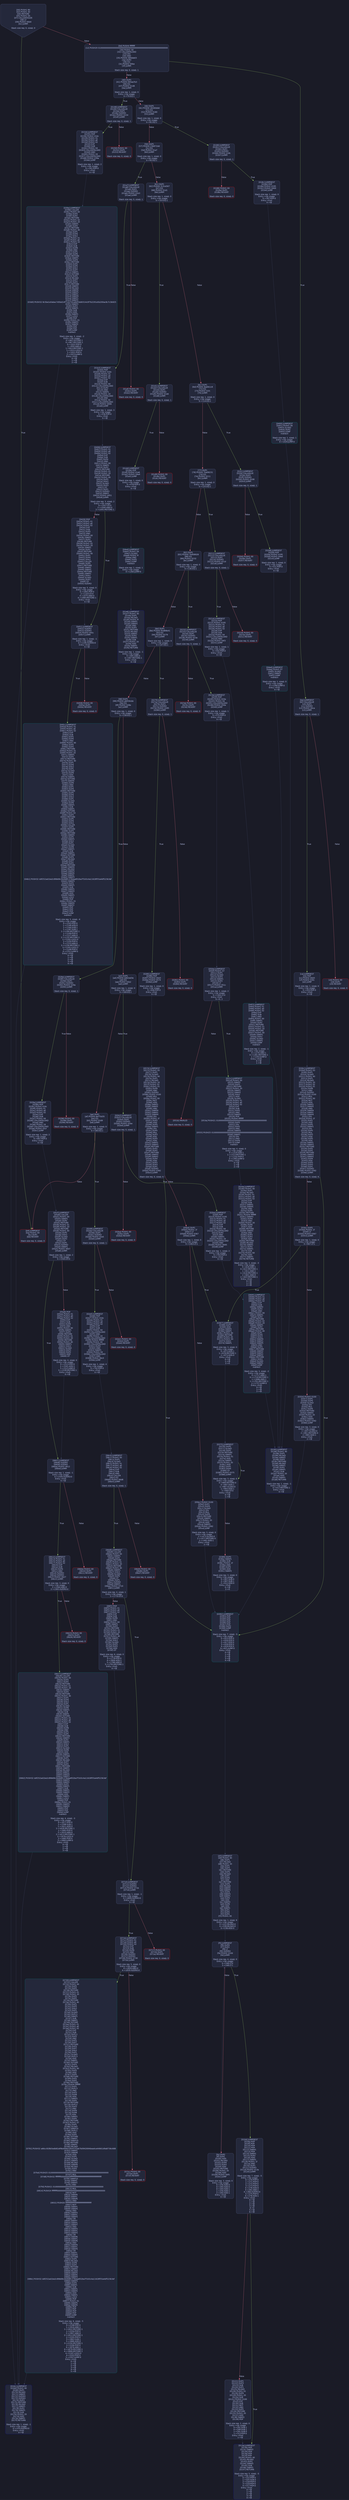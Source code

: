 digraph G {
    node [shape=box, style="filled, rounded", color="#565f89", fontcolor="#c0caf5", fontname="Helvetica", fillcolor="#24283b"];
    edge [color="#414868", fontcolor="#c0caf5", fontname="Helvetica"];
    bgcolor="#1a1b26";
    0 [ label = "[00] PUSH1 80
[02] PUSH1 40
[04] MSTORE
[05] PUSH1 04
[07] CALLDATASIZE
[08] LT
[09] PUSH2 00b9
[0c] JUMPI

Stack size req: 0, sizeΔ: 0
" shape = invhouse]
    1 [ label = "[0d] PUSH4 ffffffff
[12] PUSH29 0100000000000000000000000000000000000000000000000000000000
[30] PUSH1 00
[32] CALLDATALOAD
[33] DIV
[34] AND
[35] PUSH4 06fdde03
[3a] DUP2
[3b] EQ
[3c] PUSH2 00be
[3f] JUMPI

Stack size req: 0, sizeΔ: 1
"]
    2 [ label = "[40] DUP1
[41] PUSH4 095ea7b3
[46] EQ
[47] PUSH2 0148
[4a] JUMPI

Stack size req: 1, sizeΔ: 0
Entry->Op usage:
	0->70:EQ:1
"]
    3 [ label = "[4b] DUP1
[4c] PUSH4 18160ddd
[51] EQ
[52] PUSH2 0180
[55] JUMPI

Stack size req: 1, sizeΔ: 0
Entry->Op usage:
	0->81:EQ:1
"]
    4 [ label = "[56] DUP1
[57] PUSH4 23b872dd
[5c] EQ
[5d] PUSH2 01a7
[60] JUMPI

Stack size req: 1, sizeΔ: 0
Entry->Op usage:
	0->92:EQ:1
"]
    5 [ label = "[61] DUP1
[62] PUSH4 313ce567
[67] EQ
[68] PUSH2 01d1
[6b] JUMPI

Stack size req: 1, sizeΔ: 0
Entry->Op usage:
	0->103:EQ:1
"]
    6 [ label = "[6c] DUP1
[6d] PUSH4 4ea0b1c8
[72] EQ
[73] PUSH2 01fc
[76] JUMPI

Stack size req: 1, sizeΔ: 0
Entry->Op usage:
	0->114:EQ:1
"]
    7 [ label = "[77] DUP1
[78] PUSH4 70a08231
[7d] EQ
[7e] PUSH2 0211
[81] JUMPI

Stack size req: 1, sizeΔ: 0
Entry->Op usage:
	0->125:EQ:1
"]
    8 [ label = "[82] DUP1
[83] PUSH4 7b908928
[88] EQ
[89] PUSH2 0232
[8c] JUMPI

Stack size req: 1, sizeΔ: 0
Entry->Op usage:
	0->136:EQ:1
"]
    9 [ label = "[8d] DUP1
[8e] PUSH4 95d89b41
[93] EQ
[94] PUSH2 0279
[97] JUMPI

Stack size req: 1, sizeΔ: 0
Entry->Op usage:
	0->147:EQ:1
"]
    10 [ label = "[98] DUP1
[99] PUSH4 a9059cbb
[9e] EQ
[9f] PUSH2 028e
[a2] JUMPI

Stack size req: 1, sizeΔ: 0
Entry->Op usage:
	0->158:EQ:1
"]
    11 [ label = "[a3] DUP1
[a4] PUSH4 dd62ed3e
[a9] EQ
[aa] PUSH2 02b2
[ad] JUMPI

Stack size req: 1, sizeΔ: 0
Entry->Op usage:
	0->169:EQ:1
"]
    12 [ label = "[ae] DUP1
[af] PUSH4 ebf75d35
[b4] EQ
[b5] PUSH2 02d9
[b8] JUMPI

Stack size req: 1, sizeΔ: 0
Entry->Op usage:
	0->180:EQ:1
"]
    13 [ label = "[b9] JUMPDEST
[ba] PUSH1 00
[bc] DUP1
[bd] REVERT

Stack size req: 0, sizeΔ: 0
" color = "red"]
    14 [ label = "[be] JUMPDEST
[bf] CALLVALUE
[c0] DUP1
[c1] ISZERO
[c2] PUSH2 00ca
[c5] JUMPI

Stack size req: 0, sizeΔ: 1
"]
    15 [ label = "[c6] PUSH1 00
[c8] DUP1
[c9] REVERT

Stack size req: 0, sizeΔ: 0
" color = "red"]
    16 [ label = "[ca] JUMPDEST
[cb] POP
[cc] PUSH2 00d3
[cf] PUSH2 030c
[d2] JUMP

Stack size req: 1, sizeΔ: 0
Entry->Op usage:
	0->203:POP:0
Entry->Exit:
	0->😵
"]
    17 [ label = "[d3] JUMPDEST
[d4] PUSH1 40
[d6] DUP1
[d7] MLOAD
[d8] PUSH1 20
[da] DUP1
[db] DUP3
[dc] MSTORE
[dd] DUP4
[de] MLOAD
[df] DUP2
[e0] DUP4
[e1] ADD
[e2] MSTORE
[e3] DUP4
[e4] MLOAD
[e5] SWAP2
[e6] SWAP3
[e7] DUP4
[e8] SWAP3
[e9] SWAP1
[ea] DUP4
[eb] ADD
[ec] SWAP2
[ed] DUP6
[ee] ADD
[ef] SWAP1
[f0] DUP1
[f1] DUP4
[f2] DUP4
[f3] PUSH1 00

Stack size req: 1, sizeΔ: 9
Entry->Op usage:
	0->222:MLOAD:0
	0->228:MLOAD:0
	0->238:ADD:0
"]
    18 [ label = "[f5] JUMPDEST
[f6] DUP4
[f7] DUP2
[f8] LT
[f9] ISZERO
[fa] PUSH2 010d
[fd] JUMPI

Stack size req: 4, sizeΔ: 0
Entry->Op usage:
	0->248:LT:0
	3->248:LT:1
"]
    19 [ label = "[fe] DUP2
[ff] DUP2
[0100] ADD
[0101] MLOAD
[0102] DUP4
[0103] DUP3
[0104] ADD
[0105] MSTORE
[0106] PUSH1 20
[0108] ADD
[0109] PUSH2 00f5
[010c] JUMP

Stack size req: 3, sizeΔ: 0
Entry->Op usage:
	0->256:ADD:0
	0->260:ADD:0
	0->264:ADD:1
	1->256:ADD:1
	2->260:ADD:1
Entry->Exit:
	0->😵
"]
    20 [ label = "[010d] JUMPDEST
[010e] POP
[010f] POP
[0110] POP
[0111] POP
[0112] SWAP1
[0113] POP
[0114] SWAP1
[0115] DUP2
[0116] ADD
[0117] SWAP1
[0118] PUSH1 1f
[011a] AND
[011b] DUP1
[011c] ISZERO
[011d] PUSH2 013a
[0120] JUMPI

Stack size req: 7, sizeΔ: -5
Entry->Op usage:
	0->270:POP:0
	1->271:POP:0
	2->272:POP:0
	3->273:POP:0
	4->278:ADD:0
	4->282:AND:1
	4->284:ISZERO:0
	5->275:POP:0
	6->278:ADD:1
Entry->Exit:
	0->😵
	1->😵
	2->😵
	3->😵
	4->0
	5->😵
	6->😵
"]
    21 [ label = "[0121] DUP1
[0122] DUP3
[0123] SUB
[0124] DUP1
[0125] MLOAD
[0126] PUSH1 01
[0128] DUP4
[0129] PUSH1 20
[012b] SUB
[012c] PUSH2 0100
[012f] EXP
[0130] SUB
[0131] NOT
[0132] AND
[0133] DUP2
[0134] MSTORE
[0135] PUSH1 20
[0137] ADD
[0138] SWAP2
[0139] POP

Stack size req: 2, sizeΔ: 0
Entry->Op usage:
	0->291:SUB:1
	0->299:SUB:1
	1->291:SUB:0
	1->313:POP:0
Entry->Exit:
	1->😵
"]
    22 [ label = "[013a] JUMPDEST
[013b] POP
[013c] SWAP3
[013d] POP
[013e] POP
[013f] POP
[0140] PUSH1 40
[0142] MLOAD
[0143] DUP1
[0144] SWAP2
[0145] SUB
[0146] SWAP1
[0147] RETURN

Stack size req: 5, sizeΔ: -5
Entry->Op usage:
	0->315:POP:0
	1->325:SUB:0
	2->318:POP:0
	3->319:POP:0
	4->317:POP:0
Entry->Exit:
	0->😵
	1->😵
	2->😵
	3->😵
	4->😵
" color = "darkblue"]
    23 [ label = "[0148] JUMPDEST
[0149] CALLVALUE
[014a] DUP1
[014b] ISZERO
[014c] PUSH2 0154
[014f] JUMPI

Stack size req: 0, sizeΔ: 1
"]
    24 [ label = "[0150] PUSH1 00
[0152] DUP1
[0153] REVERT

Stack size req: 0, sizeΔ: 0
" color = "red"]
    25 [ label = "[0154] JUMPDEST
[0155] POP
[0156] PUSH2 016c
[0159] PUSH1 01
[015b] PUSH1 a0
[015d] PUSH1 02
[015f] EXP
[0160] SUB
[0161] PUSH1 04
[0163] CALLDATALOAD
[0164] AND
[0165] PUSH1 24
[0167] CALLDATALOAD
[0168] PUSH2 039a
[016b] JUMP

Stack size req: 1, sizeΔ: 2
Entry->Op usage:
	0->341:POP:0
Entry->Exit:
	0->😵
"]
    26 [ label = "[016c] JUMPDEST
[016d] PUSH1 40
[016f] DUP1
[0170] MLOAD
[0171] SWAP2
[0172] ISZERO
[0173] ISZERO
[0174] DUP3
[0175] MSTORE
[0176] MLOAD
[0177] SWAP1
[0178] DUP2
[0179] SWAP1
[017a] SUB
[017b] PUSH1 20
[017d] ADD
[017e] SWAP1
[017f] RETURN

Stack size req: 1, sizeΔ: -1
Entry->Op usage:
	0->370:ISZERO:0
Entry->Exit:
	0->😵
" color = "darkblue"]
    27 [ label = "[0180] JUMPDEST
[0181] CALLVALUE
[0182] DUP1
[0183] ISZERO
[0184] PUSH2 018c
[0187] JUMPI

Stack size req: 0, sizeΔ: 1
"]
    28 [ label = "[0188] PUSH1 00
[018a] DUP1
[018b] REVERT

Stack size req: 0, sizeΔ: 0
" color = "red"]
    29 [ label = "[018c] JUMPDEST
[018d] POP
[018e] PUSH2 0195
[0191] PUSH2 0400
[0194] JUMP

Stack size req: 1, sizeΔ: 0
Entry->Op usage:
	0->397:POP:0
Entry->Exit:
	0->😵
"]
    30 [ label = "[0195] JUMPDEST
[0196] PUSH1 40
[0198] DUP1
[0199] MLOAD
[019a] SWAP2
[019b] DUP3
[019c] MSTORE
[019d] MLOAD
[019e] SWAP1
[019f] DUP2
[01a0] SWAP1
[01a1] SUB
[01a2] PUSH1 20
[01a4] ADD
[01a5] SWAP1
[01a6] RETURN

Stack size req: 1, sizeΔ: -1
Entry->Op usage:
	0->412:MSTORE:1
Entry->Exit:
	0->😵
" color = "darkblue"]
    31 [ label = "[01a7] JUMPDEST
[01a8] CALLVALUE
[01a9] DUP1
[01aa] ISZERO
[01ab] PUSH2 01b3
[01ae] JUMPI

Stack size req: 0, sizeΔ: 1
"]
    32 [ label = "[01af] PUSH1 00
[01b1] DUP1
[01b2] REVERT

Stack size req: 0, sizeΔ: 0
" color = "red"]
    33 [ label = "[01b3] JUMPDEST
[01b4] POP
[01b5] PUSH2 016c
[01b8] PUSH1 01
[01ba] PUSH1 a0
[01bc] PUSH1 02
[01be] EXP
[01bf] SUB
[01c0] PUSH1 04
[01c2] CALLDATALOAD
[01c3] DUP2
[01c4] AND
[01c5] SWAP1
[01c6] PUSH1 24
[01c8] CALLDATALOAD
[01c9] AND
[01ca] PUSH1 44
[01cc] CALLDATALOAD
[01cd] PUSH2 0406
[01d0] JUMP

Stack size req: 1, sizeΔ: 3
Entry->Op usage:
	0->436:POP:0
Entry->Exit:
	0->😵
"]
    34 [ label = "[01d1] JUMPDEST
[01d2] CALLVALUE
[01d3] DUP1
[01d4] ISZERO
[01d5] PUSH2 01dd
[01d8] JUMPI

Stack size req: 0, sizeΔ: 1
"]
    35 [ label = "[01d9] PUSH1 00
[01db] DUP1
[01dc] REVERT

Stack size req: 0, sizeΔ: 0
" color = "red"]
    36 [ label = "[01dd] JUMPDEST
[01de] POP
[01df] PUSH2 01e6
[01e2] PUSH2 04e4
[01e5] JUMP

Stack size req: 1, sizeΔ: 0
Entry->Op usage:
	0->478:POP:0
Entry->Exit:
	0->😵
"]
    37 [ label = "[01e6] JUMPDEST
[01e7] PUSH1 40
[01e9] DUP1
[01ea] MLOAD
[01eb] PUSH1 ff
[01ed] SWAP1
[01ee] SWAP3
[01ef] AND
[01f0] DUP3
[01f1] MSTORE
[01f2] MLOAD
[01f3] SWAP1
[01f4] DUP2
[01f5] SWAP1
[01f6] SUB
[01f7] PUSH1 20
[01f9] ADD
[01fa] SWAP1
[01fb] RETURN

Stack size req: 1, sizeΔ: -1
Entry->Op usage:
	0->495:AND:0
	0->497:MSTORE:1
Entry->Exit:
	0->😵
" color = "darkblue"]
    38 [ label = "[01fc] JUMPDEST
[01fd] CALLVALUE
[01fe] DUP1
[01ff] ISZERO
[0200] PUSH2 0208
[0203] JUMPI

Stack size req: 0, sizeΔ: 1
"]
    39 [ label = "[0204] PUSH1 00
[0206] DUP1
[0207] REVERT

Stack size req: 0, sizeΔ: 0
" color = "red"]
    40 [ label = "[0208] JUMPDEST
[0209] POP
[020a] PUSH2 0195
[020d] PUSH2 04ed
[0210] JUMP

Stack size req: 1, sizeΔ: 0
Entry->Op usage:
	0->521:POP:0
Entry->Exit:
	0->😵
"]
    41 [ label = "[0211] JUMPDEST
[0212] CALLVALUE
[0213] DUP1
[0214] ISZERO
[0215] PUSH2 021d
[0218] JUMPI

Stack size req: 0, sizeΔ: 1
"]
    42 [ label = "[0219] PUSH1 00
[021b] DUP1
[021c] REVERT

Stack size req: 0, sizeΔ: 0
" color = "red"]
    43 [ label = "[021d] JUMPDEST
[021e] POP
[021f] PUSH2 0195
[0222] PUSH1 01
[0224] PUSH1 a0
[0226] PUSH1 02
[0228] EXP
[0229] SUB
[022a] PUSH1 04
[022c] CALLDATALOAD
[022d] AND
[022e] PUSH2 04f3
[0231] JUMP

Stack size req: 1, sizeΔ: 1
Entry->Op usage:
	0->542:POP:0
Entry->Exit:
	0->😵
"]
    44 [ label = "[0232] JUMPDEST
[0233] CALLVALUE
[0234] DUP1
[0235] ISZERO
[0236] PUSH2 023e
[0239] JUMPI

Stack size req: 0, sizeΔ: 1
"]
    45 [ label = "[023a] PUSH1 00
[023c] DUP1
[023d] REVERT

Stack size req: 0, sizeΔ: 0
" color = "red"]
    46 [ label = "[023e] JUMPDEST
[023f] POP
[0240] PUSH2 024a
[0243] PUSH1 04
[0245] CALLDATALOAD
[0246] PUSH2 050e
[0249] JUMP

Stack size req: 1, sizeΔ: 1
Entry->Op usage:
	0->575:POP:0
Entry->Exit:
	0->😵
"]
    47 [ label = "[024a] JUMPDEST
[024b] PUSH1 40
[024d] DUP1
[024e] MLOAD
[024f] PUSH1 01
[0251] PUSH1 a0
[0253] PUSH1 02
[0255] EXP
[0256] SUB
[0257] SWAP1
[0258] SWAP5
[0259] AND
[025a] DUP5
[025b] MSTORE
[025c] PUSH4 ffffffff
[0261] SWAP3
[0262] DUP4
[0263] AND
[0264] PUSH1 20
[0266] DUP6
[0267] ADD
[0268] MSTORE
[0269] SWAP2
[026a] AND
[026b] DUP3
[026c] DUP3
[026d] ADD
[026e] MSTORE
[026f] MLOAD
[0270] SWAP1
[0271] DUP2
[0272] SWAP1
[0273] SUB
[0274] PUSH1 60
[0276] ADD
[0277] SWAP1
[0278] RETURN

Stack size req: 3, sizeΔ: -3
Entry->Op usage:
	0->618:AND:1
	0->622:MSTORE:1
	1->611:AND:1
	1->616:MSTORE:1
	2->601:AND:0
	2->603:MSTORE:1
Entry->Exit:
	0->😵
	1->😵
	2->😵
" color = "darkblue"]
    48 [ label = "[0279] JUMPDEST
[027a] CALLVALUE
[027b] DUP1
[027c] ISZERO
[027d] PUSH2 0285
[0280] JUMPI

Stack size req: 0, sizeΔ: 1
"]
    49 [ label = "[0281] PUSH1 00
[0283] DUP1
[0284] REVERT

Stack size req: 0, sizeΔ: 0
" color = "red"]
    50 [ label = "[0285] JUMPDEST
[0286] POP
[0287] PUSH2 00d3
[028a] PUSH2 0574
[028d] JUMP

Stack size req: 1, sizeΔ: 0
Entry->Op usage:
	0->646:POP:0
Entry->Exit:
	0->😵
"]
    51 [ label = "[028e] JUMPDEST
[028f] CALLVALUE
[0290] DUP1
[0291] ISZERO
[0292] PUSH2 029a
[0295] JUMPI

Stack size req: 0, sizeΔ: 1
"]
    52 [ label = "[0296] PUSH1 00
[0298] DUP1
[0299] REVERT

Stack size req: 0, sizeΔ: 0
" color = "red"]
    53 [ label = "[029a] JUMPDEST
[029b] POP
[029c] PUSH2 016c
[029f] PUSH1 01
[02a1] PUSH1 a0
[02a3] PUSH1 02
[02a5] EXP
[02a6] SUB
[02a7] PUSH1 04
[02a9] CALLDATALOAD
[02aa] AND
[02ab] PUSH1 24
[02ad] CALLDATALOAD
[02ae] PUSH2 05cf
[02b1] JUMP

Stack size req: 1, sizeΔ: 2
Entry->Op usage:
	0->667:POP:0
Entry->Exit:
	0->😵
"]
    54 [ label = "[02b2] JUMPDEST
[02b3] CALLVALUE
[02b4] DUP1
[02b5] ISZERO
[02b6] PUSH2 02be
[02b9] JUMPI

Stack size req: 0, sizeΔ: 1
"]
    55 [ label = "[02ba] PUSH1 00
[02bc] DUP1
[02bd] REVERT

Stack size req: 0, sizeΔ: 0
" color = "red"]
    56 [ label = "[02be] JUMPDEST
[02bf] POP
[02c0] PUSH2 0195
[02c3] PUSH1 01
[02c5] PUSH1 a0
[02c7] PUSH1 02
[02c9] EXP
[02ca] SUB
[02cb] PUSH1 04
[02cd] CALLDATALOAD
[02ce] DUP2
[02cf] AND
[02d0] SWAP1
[02d1] PUSH1 24
[02d3] CALLDATALOAD
[02d4] AND
[02d5] PUSH2 0695
[02d8] JUMP

Stack size req: 1, sizeΔ: 2
Entry->Op usage:
	0->703:POP:0
Entry->Exit:
	0->😵
"]
    57 [ label = "[02d9] JUMPDEST
[02da] CALLVALUE
[02db] DUP1
[02dc] ISZERO
[02dd] PUSH2 02e5
[02e0] JUMPI

Stack size req: 0, sizeΔ: 1
"]
    58 [ label = "[02e1] PUSH1 00
[02e3] DUP1
[02e4] REVERT

Stack size req: 0, sizeΔ: 0
" color = "red"]
    59 [ label = "[02e5] JUMPDEST
[02e6] POP
[02e7] PUSH2 016c
[02ea] PUSH1 01
[02ec] PUSH1 a0
[02ee] PUSH1 02
[02f0] EXP
[02f1] SUB
[02f2] PUSH1 04
[02f4] CALLDATALOAD
[02f5] AND
[02f6] PUSH1 24
[02f8] CALLDATALOAD
[02f9] PUSH4 ffffffff
[02fe] PUSH1 44
[0300] CALLDATALOAD
[0301] DUP2
[0302] AND
[0303] SWAP1
[0304] PUSH1 64
[0306] CALLDATALOAD
[0307] AND
[0308] PUSH2 06c0
[030b] JUMP

Stack size req: 1, sizeΔ: 4
Entry->Op usage:
	0->742:POP:0
Entry->Exit:
	0->😵
"]
    60 [ label = "[030c] JUMPDEST
[030d] PUSH1 03
[030f] DUP1
[0310] SLOAD
[0311] PUSH1 40
[0313] DUP1
[0314] MLOAD
[0315] PUSH1 20
[0317] PUSH1 02
[0319] PUSH1 01
[031b] DUP6
[031c] AND
[031d] ISZERO
[031e] PUSH2 0100
[0321] MUL
[0322] PUSH1 00
[0324] NOT
[0325] ADD
[0326] SWAP1
[0327] SWAP5
[0328] AND
[0329] SWAP4
[032a] SWAP1
[032b] SWAP4
[032c] DIV
[032d] PUSH1 1f
[032f] DUP2
[0330] ADD
[0331] DUP5
[0332] SWAP1
[0333] DIV
[0334] DUP5
[0335] MUL
[0336] DUP3
[0337] ADD
[0338] DUP5
[0339] ADD
[033a] SWAP1
[033b] SWAP3
[033c] MSTORE
[033d] DUP2
[033e] DUP2
[033f] MSTORE
[0340] SWAP3
[0341] SWAP2
[0342] DUP4
[0343] ADD
[0344] DUP3
[0345] DUP3
[0346] DUP1
[0347] ISZERO
[0348] PUSH2 0392
[034b] JUMPI

Stack size req: 0, sizeΔ: 6
"]
    61 [ label = "[034c] DUP1
[034d] PUSH1 1f
[034f] LT
[0350] PUSH2 0367
[0353] JUMPI

Stack size req: 1, sizeΔ: 0
Entry->Op usage:
	0->847:LT:1
"]
    62 [ label = "[0354] PUSH2 0100
[0357] DUP1
[0358] DUP4
[0359] SLOAD
[035a] DIV
[035b] MUL
[035c] DUP4
[035d] MSTORE
[035e] SWAP2
[035f] PUSH1 20
[0361] ADD
[0362] SWAP2
[0363] PUSH2 0392
[0366] JUMP

Stack size req: 3, sizeΔ: 0
Entry->Op usage:
	1->857:SLOAD:0
	2->861:MSTORE:0
	2->865:ADD:1
Entry->Exit:
	2->😵
"]
    63 [ label = "[0367] JUMPDEST
[0368] DUP3
[0369] ADD
[036a] SWAP2
[036b] SWAP1
[036c] PUSH1 00
[036e] MSTORE
[036f] PUSH1 20
[0371] PUSH1 00
[0373] SHA3
[0374] SWAP1

Stack size req: 3, sizeΔ: 0
Entry->Op usage:
	0->873:ADD:1
	1->878:MSTORE:1
	2->873:ADD:0
Entry->Exit:
	0->😵
	1->😵
	2->0
"]
    64 [ label = "[0375] JUMPDEST
[0376] DUP2
[0377] SLOAD
[0378] DUP2
[0379] MSTORE
[037a] SWAP1
[037b] PUSH1 01
[037d] ADD
[037e] SWAP1
[037f] PUSH1 20
[0381] ADD
[0382] DUP1
[0383] DUP4
[0384] GT
[0385] PUSH2 0375
[0388] JUMPI

Stack size req: 3, sizeΔ: 0
Entry->Op usage:
	0->889:MSTORE:0
	0->897:ADD:1
	1->887:SLOAD:0
	1->893:ADD:1
	2->900:GT:0
Entry->Exit:
	0->😵
	1->😵
"]
    65 [ label = "[0389] DUP3
[038a] SWAP1
[038b] SUB
[038c] PUSH1 1f
[038e] AND
[038f] DUP3
[0390] ADD
[0391] SWAP2

Stack size req: 3, sizeΔ: 0
Entry->Op usage:
	0->907:SUB:0
	2->907:SUB:1
	2->912:ADD:0
Entry->Exit:
	0->😵
	2->0
"]
    66 [ label = "[0392] JUMPDEST
[0393] POP
[0394] POP
[0395] POP
[0396] POP
[0397] POP
[0398] DUP2
[0399] JUMP
Indirect!

Stack size req: 7, sizeΔ: -5
Entry->Op usage:
	0->915:POP:0
	1->916:POP:0
	2->917:POP:0
	3->918:POP:0
	4->919:POP:0
	6->921:JUMP:0
Entry->Exit:
	0->😵
	1->😵
	2->😵
	3->😵
	4->😵
" color = "teal"]
    67 [ label = "[039a] JUMPDEST
[039b] CALLER
[039c] PUSH1 00
[039e] DUP2
[039f] DUP2
[03a0] MSTORE
[03a1] PUSH1 02
[03a3] PUSH1 20
[03a5] SWAP1
[03a6] DUP2
[03a7] MSTORE
[03a8] PUSH1 40
[03aa] DUP1
[03ab] DUP4
[03ac] SHA3
[03ad] PUSH1 01
[03af] PUSH1 a0
[03b1] PUSH1 02
[03b3] EXP
[03b4] SUB
[03b5] DUP8
[03b6] AND
[03b7] DUP1
[03b8] DUP6
[03b9] MSTORE
[03ba] SWAP1
[03bb] DUP4
[03bc] MSTORE
[03bd] DUP2
[03be] DUP5
[03bf] SHA3
[03c0] DUP7
[03c1] SWAP1
[03c2] SSTORE
[03c3] DUP2
[03c4] MLOAD
[03c5] DUP7
[03c6] DUP2
[03c7] MSTORE
[03c8] SWAP2
[03c9] MLOAD
[03ca] SWAP4
[03cb] SWAP5
[03cc] SWAP1
[03cd] SWAP4
[03ce] SWAP1
[03cf] SWAP3
[03d0] PUSH32 8c5be1e5ebec7d5bd14f71427d1e84f3dd0314c0f7b2291e5b200ac8c7c3b925
[03f1] SWAP3
[03f2] DUP3
[03f3] SWAP1
[03f4] SUB
[03f5] ADD
[03f6] SWAP1
[03f7] LOG3
[03f8] POP
[03f9] PUSH1 01
[03fb] SWAP3
[03fc] SWAP2
[03fd] POP
[03fe] POP
[03ff] JUMP
Indirect!

Stack size req: 3, sizeΔ: -2
Entry->Op usage:
	0->962:SSTORE:1
	0->967:MSTORE:1
	0->1022:POP:0
	1->950:AND:0
	1->953:MSTORE:1
	1->1015:LOG3:4
	1->1021:POP:0
	2->1023:JUMP:0
Entry->Exit:
	0->😵
	1->😵
	2->😵
" color = "teal"]
    68 [ label = "[0400] JUMPDEST
[0401] PUSH1 06
[0403] SLOAD
[0404] DUP2
[0405] JUMP
Indirect!

Stack size req: 1, sizeΔ: 1
Entry->Op usage:
	0->1029:JUMP:0
" color = "teal"]
    69 [ label = "[0406] JUMPDEST
[0407] PUSH1 01
[0409] PUSH1 a0
[040b] PUSH1 02
[040d] EXP
[040e] SUB
[040f] DUP4
[0410] AND
[0411] PUSH1 00
[0413] SWAP1
[0414] DUP2
[0415] MSTORE
[0416] PUSH1 01
[0418] PUSH1 20
[041a] MSTORE
[041b] PUSH1 40
[041d] DUP2
[041e] SHA3
[041f] SLOAD
[0420] DUP3
[0421] GT
[0422] DUP1
[0423] ISZERO
[0424] SWAP1
[0425] PUSH2 0451
[0428] JUMPI

Stack size req: 3, sizeΔ: 2
Entry->Op usage:
	0->1057:GT:0
	2->1040:AND:0
	2->1045:MSTORE:1
"]
    70 [ label = "[0429] POP
[042a] PUSH1 01
[042c] PUSH1 a0
[042e] PUSH1 02
[0430] EXP
[0431] SUB
[0432] DUP5
[0433] AND
[0434] PUSH1 00
[0436] SWAP1
[0437] DUP2
[0438] MSTORE
[0439] PUSH1 02
[043b] PUSH1 20
[043d] SWAP1
[043e] DUP2
[043f] MSTORE
[0440] PUSH1 40
[0442] DUP1
[0443] DUP4
[0444] SHA3
[0445] CALLER
[0446] DUP5
[0447] MSTORE
[0448] SWAP1
[0449] SWAP2
[044a] MSTORE
[044b] SWAP1
[044c] SHA3
[044d] SLOAD
[044e] DUP3
[044f] GT
[0450] ISZERO

Stack size req: 5, sizeΔ: 0
Entry->Op usage:
	0->1065:POP:0
	2->1103:GT:0
	4->1075:AND:0
	4->1080:MSTORE:1
Entry->Exit:
	0->😵
"]
    71 [ label = "[0451] JUMPDEST
[0452] ISZERO
[0453] ISZERO
[0454] PUSH2 045c
[0457] JUMPI

Stack size req: 1, sizeΔ: -1
Entry->Op usage:
	0->1106:ISZERO:0
Entry->Exit:
	0->😵
"]
    72 [ label = "[0458] PUSH1 00
[045a] DUP1
[045b] REVERT

Stack size req: 0, sizeΔ: 0
" color = "red"]
    73 [ label = "[045c] JUMPDEST
[045d] PUSH1 01
[045f] PUSH1 a0
[0461] PUSH1 02
[0463] EXP
[0464] SUB
[0465] DUP1
[0466] DUP5
[0467] AND
[0468] PUSH1 00
[046a] DUP2
[046b] DUP2
[046c] MSTORE
[046d] PUSH1 01
[046f] PUSH1 20
[0471] SWAP1
[0472] DUP2
[0473] MSTORE
[0474] PUSH1 40
[0476] DUP1
[0477] DUP4
[0478] SHA3
[0479] DUP1
[047a] SLOAD
[047b] DUP9
[047c] ADD
[047d] SWAP1
[047e] SSTORE
[047f] SWAP4
[0480] DUP9
[0481] AND
[0482] DUP1
[0483] DUP4
[0484] MSTORE
[0485] DUP5
[0486] DUP4
[0487] SHA3
[0488] DUP1
[0489] SLOAD
[048a] DUP9
[048b] SWAP1
[048c] SUB
[048d] SWAP1
[048e] SSTORE
[048f] PUSH1 02
[0491] DUP3
[0492] MSTORE
[0493] DUP5
[0494] DUP4
[0495] SHA3
[0496] CALLER
[0497] DUP5
[0498] MSTORE
[0499] DUP3
[049a] MSTORE
[049b] SWAP2
[049c] DUP5
[049d] SWAP1
[049e] SHA3
[049f] DUP1
[04a0] SLOAD
[04a1] DUP8
[04a2] SWAP1
[04a3] SUB
[04a4] SWAP1
[04a5] SSTORE
[04a6] DUP4
[04a7] MLOAD
[04a8] DUP7
[04a9] DUP2
[04aa] MSTORE
[04ab] SWAP4
[04ac] MLOAD
[04ad] SWAP3
[04ae] SWAP4
[04af] SWAP2
[04b0] SWAP3
[04b1] PUSH32 ddf252ad1be2c89b69c2b068fc378daa952ba7f163c4a11628f55a4df523b3ef
[04d2] SWAP3
[04d3] DUP2
[04d4] SWAP1
[04d5] SUB
[04d6] SWAP1
[04d7] SWAP2
[04d8] ADD
[04d9] SWAP1
[04da] LOG3
[04db] POP
[04dc] PUSH1 01
[04de] SWAP4
[04df] SWAP3
[04e0] POP
[04e1] POP
[04e2] POP
[04e3] JUMP
Indirect!

Stack size req: 5, sizeΔ: -4
Entry->Op usage:
	0->1243:POP:0
	1->1148:ADD:0
	1->1164:SUB:1
	1->1187:SUB:1
	1->1194:MSTORE:1
	1->1249:POP:0
	2->1127:AND:0
	2->1132:MSTORE:1
	2->1242:LOG3:4
	2->1250:POP:0
	3->1153:AND:0
	3->1156:MSTORE:1
	3->1242:LOG3:3
	3->1248:POP:0
	4->1251:JUMP:0
Entry->Exit:
	0->😵
	1->😵
	2->😵
	3->😵
	4->😵
" color = "teal"]
    74 [ label = "[04e4] JUMPDEST
[04e5] PUSH1 04
[04e7] SLOAD
[04e8] PUSH1 ff
[04ea] AND
[04eb] DUP2
[04ec] JUMP
Indirect!

Stack size req: 1, sizeΔ: 1
Entry->Op usage:
	0->1260:JUMP:0
" color = "teal"]
    75 [ label = "[04ed] JUMPDEST
[04ee] PUSH1 07
[04f0] SLOAD
[04f1] SWAP1
[04f2] JUMP
Indirect!

Stack size req: 1, sizeΔ: 0
Entry->Op usage:
	0->1266:JUMP:0
Entry->Exit:
	0->😵
" color = "teal"]
    76 [ label = "[04f3] JUMPDEST
[04f4] PUSH1 01
[04f6] PUSH1 a0
[04f8] PUSH1 02
[04fa] EXP
[04fb] SUB
[04fc] AND
[04fd] PUSH1 00
[04ff] SWAP1
[0500] DUP2
[0501] MSTORE
[0502] PUSH1 01
[0504] PUSH1 20
[0506] MSTORE
[0507] PUSH1 40
[0509] SWAP1
[050a] SHA3
[050b] SLOAD
[050c] SWAP1
[050d] JUMP
Indirect!

Stack size req: 2, sizeΔ: -1
Entry->Op usage:
	0->1276:AND:1
	0->1281:MSTORE:1
	1->1293:JUMP:0
Entry->Exit:
	0->😵
	1->😵
" color = "teal"]
    77 [ label = "[050e] JUMPDEST
[050f] PUSH1 07
[0511] DUP1
[0512] SLOAD
[0513] DUP3
[0514] SWAP1
[0515] DUP2
[0516] LT
[0517] PUSH2 051c
[051a] JUMPI

Stack size req: 1, sizeΔ: 2
Entry->Op usage:
	0->1302:LT:0
Entry->Exit:
	0->0, 2
"]
    78 [ label = "[051b] INVALID

Stack size req: 0, sizeΔ: 0
" color = "red"]
    79 [ label = "[051c] JUMPDEST
[051d] PUSH1 00
[051f] SWAP2
[0520] DUP3
[0521] MSTORE
[0522] PUSH1 20
[0524] SWAP1
[0525] SWAP2
[0526] SHA3
[0527] ADD
[0528] SLOAD
[0529] PUSH1 01
[052b] PUSH1 a0
[052d] PUSH1 02
[052f] EXP
[0530] SUB
[0531] DUP2
[0532] AND
[0533] SWAP2
[0534] POP
[0535] PUSH4 ffffffff
[053a] PUSH21 010000000000000000000000000000000000000000
[0550] DUP3
[0551] DIV
[0552] DUP2
[0553] AND
[0554] SWAP2
[0555] PUSH25 01000000000000000000000000000000000000000000000000
[056f] SWAP1
[0570] DIV
[0571] AND
[0572] DUP4
[0573] JUMP
Indirect!

Stack size req: 4, sizeΔ: 0
Entry->Op usage:
	0->1319:ADD:1
	1->1313:MSTORE:1
	2->1332:POP:0
	3->1395:JUMP:0
Entry->Exit:
	0->😵
	1->😵
	2->😵
" color = "teal"]
    80 [ label = "[0574] JUMPDEST
[0575] PUSH1 05
[0577] DUP1
[0578] SLOAD
[0579] PUSH1 40
[057b] DUP1
[057c] MLOAD
[057d] PUSH1 20
[057f] PUSH1 02
[0581] PUSH1 01
[0583] DUP6
[0584] AND
[0585] ISZERO
[0586] PUSH2 0100
[0589] MUL
[058a] PUSH1 00
[058c] NOT
[058d] ADD
[058e] SWAP1
[058f] SWAP5
[0590] AND
[0591] SWAP4
[0592] SWAP1
[0593] SWAP4
[0594] DIV
[0595] PUSH1 1f
[0597] DUP2
[0598] ADD
[0599] DUP5
[059a] SWAP1
[059b] DIV
[059c] DUP5
[059d] MUL
[059e] DUP3
[059f] ADD
[05a0] DUP5
[05a1] ADD
[05a2] SWAP1
[05a3] SWAP3
[05a4] MSTORE
[05a5] DUP2
[05a6] DUP2
[05a7] MSTORE
[05a8] SWAP3
[05a9] SWAP2
[05aa] DUP4
[05ab] ADD
[05ac] DUP3
[05ad] DUP3
[05ae] DUP1
[05af] ISZERO
[05b0] PUSH2 0392
[05b3] JUMPI

Stack size req: 0, sizeΔ: 6
"]
    81 [ label = "[05b4] DUP1
[05b5] PUSH1 1f
[05b7] LT
[05b8] PUSH2 0367
[05bb] JUMPI

Stack size req: 1, sizeΔ: 0
Entry->Op usage:
	0->1463:LT:1
"]
    82 [ label = "[05bc] PUSH2 0100
[05bf] DUP1
[05c0] DUP4
[05c1] SLOAD
[05c2] DIV
[05c3] MUL
[05c4] DUP4
[05c5] MSTORE
[05c6] SWAP2
[05c7] PUSH1 20
[05c9] ADD
[05ca] SWAP2
[05cb] PUSH2 0392
[05ce] JUMP

Stack size req: 3, sizeΔ: 0
Entry->Op usage:
	1->1473:SLOAD:0
	2->1477:MSTORE:0
	2->1481:ADD:1
Entry->Exit:
	2->😵
"]
    83 [ label = "[05cf] JUMPDEST
[05d0] CALLER
[05d1] PUSH1 00
[05d3] SWAP1
[05d4] DUP2
[05d5] MSTORE
[05d6] PUSH1 01
[05d8] PUSH1 20
[05da] MSTORE
[05db] PUSH1 40
[05dd] DUP2
[05de] SHA3
[05df] SLOAD
[05e0] DUP3
[05e1] GT
[05e2] DUP1
[05e3] ISZERO
[05e4] SWAP1
[05e5] PUSH2 0607
[05e8] JUMPI

Stack size req: 1, sizeΔ: 2
Entry->Op usage:
	0->1505:GT:0
"]
    84 [ label = "[05e9] POP
[05ea] PUSH1 01
[05ec] PUSH1 a0
[05ee] PUSH1 02
[05f0] EXP
[05f1] SUB
[05f2] DUP4
[05f3] AND
[05f4] PUSH1 00
[05f6] SWAP1
[05f7] DUP2
[05f8] MSTORE
[05f9] PUSH1 01
[05fb] PUSH1 20
[05fd] MSTORE
[05fe] PUSH1 40
[0600] SWAP1
[0601] SHA3
[0602] SLOAD
[0603] DUP3
[0604] DUP2
[0605] ADD
[0606] GT

Stack size req: 4, sizeΔ: 0
Entry->Op usage:
	0->1513:POP:0
	2->1541:ADD:1
	3->1523:AND:0
	3->1528:MSTORE:1
Entry->Exit:
	0->😵
"]
    85 [ label = "[0607] JUMPDEST
[0608] ISZERO
[0609] ISZERO
[060a] PUSH2 0612
[060d] JUMPI

Stack size req: 1, sizeΔ: -1
Entry->Op usage:
	0->1544:ISZERO:0
Entry->Exit:
	0->😵
"]
    86 [ label = "[060e] PUSH1 00
[0610] DUP1
[0611] REVERT

Stack size req: 0, sizeΔ: 0
" color = "red"]
    87 [ label = "[0612] JUMPDEST
[0613] PUSH1 01
[0615] PUSH1 a0
[0617] PUSH1 02
[0619] EXP
[061a] SUB
[061b] DUP4
[061c] AND
[061d] ISZERO
[061e] ISZERO
[061f] PUSH2 0627
[0622] JUMPI

Stack size req: 3, sizeΔ: 0
Entry->Op usage:
	2->1564:AND:0
	2->1565:ISZERO:0
"]
    88 [ label = "[0623] PUSH1 00
[0625] DUP1
[0626] REVERT

Stack size req: 0, sizeΔ: 0
" color = "red"]
    89 [ label = "[0627] JUMPDEST
[0628] CALLER
[0629] PUSH1 00
[062b] DUP2
[062c] DUP2
[062d] MSTORE
[062e] PUSH1 01
[0630] PUSH1 20
[0632] SWAP1
[0633] DUP2
[0634] MSTORE
[0635] PUSH1 40
[0637] DUP1
[0638] DUP4
[0639] SHA3
[063a] DUP1
[063b] SLOAD
[063c] DUP8
[063d] SWAP1
[063e] SUB
[063f] SWAP1
[0640] SSTORE
[0641] PUSH1 01
[0643] PUSH1 a0
[0645] PUSH1 02
[0647] EXP
[0648] SUB
[0649] DUP8
[064a] AND
[064b] DUP1
[064c] DUP5
[064d] MSTORE
[064e] SWAP3
[064f] DUP2
[0650] SWAP1
[0651] SHA3
[0652] DUP1
[0653] SLOAD
[0654] DUP8
[0655] ADD
[0656] SWAP1
[0657] SSTORE
[0658] DUP1
[0659] MLOAD
[065a] DUP7
[065b] DUP2
[065c] MSTORE
[065d] SWAP1
[065e] MLOAD
[065f] SWAP3
[0660] SWAP4
[0661] SWAP3
[0662] PUSH32 ddf252ad1be2c89b69c2b068fc378daa952ba7f163c4a11628f55a4df523b3ef
[0683] SWAP3
[0684] SWAP2
[0685] DUP2
[0686] SWAP1
[0687] SUB
[0688] SWAP1
[0689] SWAP2
[068a] ADD
[068b] SWAP1
[068c] LOG3
[068d] POP
[068e] PUSH1 01
[0690] SWAP3
[0691] SWAP2
[0692] POP
[0693] POP
[0694] JUMP
Indirect!

Stack size req: 4, sizeΔ: -3
Entry->Op usage:
	0->1677:POP:0
	1->1598:SUB:1
	1->1621:ADD:0
	1->1628:MSTORE:1
	1->1683:POP:0
	2->1610:AND:0
	2->1613:MSTORE:1
	2->1676:LOG3:4
	2->1682:POP:0
	3->1684:JUMP:0
Entry->Exit:
	0->😵
	1->😵
	2->😵
	3->😵
" color = "teal"]
    90 [ label = "[0695] JUMPDEST
[0696] PUSH1 01
[0698] PUSH1 a0
[069a] PUSH1 02
[069c] EXP
[069d] SUB
[069e] SWAP2
[069f] DUP3
[06a0] AND
[06a1] PUSH1 00
[06a3] SWAP1
[06a4] DUP2
[06a5] MSTORE
[06a6] PUSH1 02
[06a8] PUSH1 20
[06aa] SWAP1
[06ab] DUP2
[06ac] MSTORE
[06ad] PUSH1 40
[06af] DUP1
[06b0] DUP4
[06b1] SHA3
[06b2] SWAP4
[06b3] SWAP1
[06b4] SWAP5
[06b5] AND
[06b6] DUP3
[06b7] MSTORE
[06b8] SWAP2
[06b9] SWAP1
[06ba] SWAP2
[06bb] MSTORE
[06bc] SHA3
[06bd] SLOAD
[06be] SWAP1
[06bf] JUMP
Indirect!

Stack size req: 3, sizeΔ: -2
Entry->Op usage:
	0->1717:AND:1
	0->1719:MSTORE:1
	1->1696:AND:1
	1->1701:MSTORE:1
	2->1727:JUMP:0
Entry->Exit:
	0->😵
	1->😵
	2->😵
" color = "teal"]
    91 [ label = "[06c0] JUMPDEST
[06c1] PUSH1 00
[06c3] DUP1
[06c4] SLOAD
[06c5] PUSH1 01
[06c7] PUSH1 a0
[06c9] PUSH1 02
[06cb] EXP
[06cc] SUB
[06cd] AND
[06ce] CALLER
[06cf] EQ
[06d0] PUSH2 06d8
[06d3] JUMPI

Stack size req: 0, sizeΔ: 1
"]
    92 [ label = "[06d4] PUSH1 00
[06d6] DUP1
[06d7] REVERT

Stack size req: 0, sizeΔ: 0
" color = "red"]
    93 [ label = "[06d8] JUMPDEST
[06d9] CALLER
[06da] PUSH1 00
[06dc] SWAP1
[06dd] DUP2
[06de] MSTORE
[06df] PUSH1 01
[06e1] PUSH1 20
[06e3] MSTORE
[06e4] PUSH1 40
[06e6] SWAP1
[06e7] SHA3
[06e8] SLOAD
[06e9] DUP5
[06ea] GT
[06eb] DUP1
[06ec] ISZERO
[06ed] SWAP1
[06ee] PUSH2 0710
[06f1] JUMPI

Stack size req: 4, sizeΔ: 1
Entry->Op usage:
	3->1770:GT:0
"]
    94 [ label = "[06f2] POP
[06f3] PUSH1 01
[06f5] PUSH1 a0
[06f7] PUSH1 02
[06f9] EXP
[06fa] SUB
[06fb] DUP6
[06fc] AND
[06fd] PUSH1 00
[06ff] SWAP1
[0700] DUP2
[0701] MSTORE
[0702] PUSH1 01
[0704] PUSH1 20
[0706] MSTORE
[0707] PUSH1 40
[0709] SWAP1
[070a] SHA3
[070b] SLOAD
[070c] DUP5
[070d] DUP2
[070e] ADD
[070f] GT

Stack size req: 6, sizeΔ: 0
Entry->Op usage:
	0->1778:POP:0
	4->1806:ADD:1
	5->1788:AND:0
	5->1793:MSTORE:1
Entry->Exit:
	0->😵
"]
    95 [ label = "[0710] JUMPDEST
[0711] ISZERO
[0712] ISZERO
[0713] PUSH2 071b
[0716] JUMPI

Stack size req: 1, sizeΔ: -1
Entry->Op usage:
	0->1809:ISZERO:0
Entry->Exit:
	0->😵
"]
    96 [ label = "[0717] PUSH1 00
[0719] DUP1
[071a] REVERT

Stack size req: 0, sizeΔ: 0
" color = "red"]
    97 [ label = "[071b] JUMPDEST
[071c] PUSH1 01
[071e] PUSH1 a0
[0720] PUSH1 02
[0722] EXP
[0723] SUB
[0724] DUP6
[0725] AND
[0726] ISZERO
[0727] ISZERO
[0728] PUSH2 0730
[072b] JUMPI

Stack size req: 5, sizeΔ: 0
Entry->Op usage:
	4->1829:AND:0
	4->1830:ISZERO:0
"]
    98 [ label = "[072c] PUSH1 00
[072e] DUP1
[072f] REVERT

Stack size req: 0, sizeΔ: 0
" color = "red"]
    99 [ label = "[0730] JUMPDEST
[0731] CALLER
[0732] PUSH1 00
[0734] DUP2
[0735] DUP2
[0736] MSTORE
[0737] PUSH1 01
[0739] PUSH1 20
[073b] DUP2
[073c] DUP2
[073d] MSTORE
[073e] PUSH1 40
[0740] DUP1
[0741] DUP5
[0742] SHA3
[0743] DUP1
[0744] SLOAD
[0745] DUP11
[0746] SWAP1
[0747] SUB
[0748] SWAP1
[0749] SSTORE
[074a] PUSH1 01
[074c] PUSH1 a0
[074e] PUSH1 02
[0750] EXP
[0751] SUB
[0752] DUP11
[0753] DUP2
[0754] AND
[0755] DUP1
[0756] DUP7
[0757] MSTORE
[0758] DUP3
[0759] DUP7
[075a] SHA3
[075b] DUP1
[075c] SLOAD
[075d] DUP13
[075e] ADD
[075f] SWAP1
[0760] SSTORE
[0761] DUP3
[0762] MLOAD
[0763] PUSH1 60
[0765] DUP2
[0766] ADD
[0767] DUP5
[0768] MSTORE
[0769] DUP2
[076a] DUP2
[076b] MSTORE
[076c] PUSH4 ffffffff
[0771] DUP1
[0772] DUP13
[0773] AND
[0774] DUP3
[0775] DUP8
[0776] ADD
[0777] SWAP1
[0778] DUP2
[0779] MSTORE
[077a] DUP12
[077b] DUP3
[077c] AND
[077d] DUP4
[077e] DUP8
[077f] ADD
[0780] SWAP1
[0781] DUP2
[0782] MSTORE
[0783] PUSH1 07
[0785] DUP1
[0786] SLOAD
[0787] SWAP10
[0788] DUP11
[0789] ADD
[078a] DUP2
[078b] SSTORE
[078c] SWAP1
[078d] SWAP10
[078e] MSTORE
[078f] SWAP2
[0790] MLOAD
[0791] PUSH32 a66cc928b5edb82af9bd49922954155ab7b0942694bea4ce44661d9a8736c688
[07b2] SWAP1
[07b3] SWAP8
[07b4] ADD
[07b5] DUP1
[07b6] SLOAD
[07b7] SWAP3
[07b8] MLOAD
[07b9] SWAP9
[07ba] MLOAD
[07bb] DUP3
[07bc] AND
[07bd] PUSH25 01000000000000000000000000000000000000000000000000
[07d7] MUL
[07d8] PUSH32 ffffffff00000000ffffffffffffffffffffffffffffffffffffffffffffffff
[07f9] SWAP10
[07fa] SWAP1
[07fb] SWAP3
[07fc] AND
[07fd] PUSH21 010000000000000000000000000000000000000000
[0813] MUL
[0814] PUSH24 ffffffff0000000000000000000000000000000000000000
[082d] NOT
[082e] SWAP9
[082f] SWAP1
[0830] SWAP6
[0831] AND
[0832] PUSH20 ffffffffffffffffffffffffffffffffffffffff
[0847] NOT
[0848] SWAP1
[0849] SWAP4
[084a] AND
[084b] SWAP3
[084c] SWAP1
[084d] SWAP3
[084e] OR
[084f] SWAP7
[0850] SWAP1
[0851] SWAP7
[0852] AND
[0853] SWAP3
[0854] SWAP1
[0855] SWAP3
[0856] OR
[0857] SWAP6
[0858] SWAP1
[0859] SWAP6
[085a] AND
[085b] SWAP4
[085c] SWAP1
[085d] SWAP4
[085e] OR
[085f] SWAP1
[0860] SWAP3
[0861] SSTORE
[0862] DUP2
[0863] MLOAD
[0864] DUP9
[0865] DUP2
[0866] MSTORE
[0867] SWAP2
[0868] MLOAD
[0869] SWAP3
[086a] SWAP4
[086b] SWAP3
[086c] PUSH32 ddf252ad1be2c89b69c2b068fc378daa952ba7f163c4a11628f55a4df523b3ef
[088d] SWAP3
[088e] DUP2
[088f] SWAP1
[0890] SUB
[0891] SWAP1
[0892] SWAP2
[0893] ADD
[0894] SWAP1
[0895] LOG3
[0896] POP
[0897] PUSH1 01
[0899] SWAP5
[089a] SWAP4
[089b] POP
[089c] POP
[089d] POP
[089e] POP
[089f] JUMP
Indirect!

Stack size req: 6, sizeΔ: -5
Entry->Op usage:
	0->2198:POP:0
	1->1916:AND:1
	1->1922:MSTORE:1
	1->2204:POP:0
	2->1907:AND:0
	2->1913:MSTORE:1
	2->2205:POP:0
	3->1863:SUB:1
	3->1886:ADD:0
	3->2150:MSTORE:1
	3->2206:POP:0
	4->1876:AND:1
	4->1879:MSTORE:1
	4->1899:MSTORE:1
	4->2197:LOG3:4
	4->2203:POP:0
	5->2207:JUMP:0
Entry->Exit:
	0->😵
	1->😵
	2->😵
	3->😵
	4->😵
	5->😵
" color = "teal"]
    0 -> 1 [ label = "False" color = "#f7768e"]
    0 -> 13 [ label = "True" color = "#9ece6a"]
    1 -> 2 [ label = "False" color = "#f7768e"]
    1 -> 14 [ label = "True" color = "#9ece6a"]
    2 -> 3 [ label = "False" color = "#f7768e"]
    2 -> 23 [ label = "True" color = "#9ece6a"]
    3 -> 4 [ label = "False" color = "#f7768e"]
    3 -> 27 [ label = "True" color = "#9ece6a"]
    4 -> 5 [ label = "False" color = "#f7768e"]
    4 -> 31 [ label = "True" color = "#9ece6a"]
    5 -> 6 [ label = "False" color = "#f7768e"]
    5 -> 34 [ label = "True" color = "#9ece6a"]
    6 -> 7 [ label = "False" color = "#f7768e"]
    6 -> 38 [ label = "True" color = "#9ece6a"]
    7 -> 8 [ label = "False" color = "#f7768e"]
    7 -> 41 [ label = "True" color = "#9ece6a"]
    8 -> 9 [ label = "False" color = "#f7768e"]
    8 -> 44 [ label = "True" color = "#9ece6a"]
    9 -> 10 [ label = "False" color = "#f7768e"]
    9 -> 48 [ label = "True" color = "#9ece6a"]
    10 -> 11 [ label = "False" color = "#f7768e"]
    10 -> 51 [ label = "True" color = "#9ece6a"]
    11 -> 12 [ label = "False" color = "#f7768e"]
    11 -> 54 [ label = "True" color = "#9ece6a"]
    12 -> 13 [ label = "False" color = "#f7768e"]
    12 -> 57 [ label = "True" color = "#9ece6a"]
    14 -> 15 [ label = "False" color = "#f7768e"]
    14 -> 16 [ label = "True" color = "#9ece6a"]
    16 -> 60 [ ]
    17 -> 18 [ ]
    18 -> 19 [ label = "False" color = "#f7768e"]
    18 -> 20 [ label = "True" color = "#9ece6a"]
    19 -> 18 [ ]
    20 -> 21 [ label = "False" color = "#f7768e"]
    20 -> 22 [ label = "True" color = "#9ece6a"]
    21 -> 22 [ ]
    23 -> 24 [ label = "False" color = "#f7768e"]
    23 -> 25 [ label = "True" color = "#9ece6a"]
    25 -> 67 [ ]
    27 -> 28 [ label = "False" color = "#f7768e"]
    27 -> 29 [ label = "True" color = "#9ece6a"]
    29 -> 68 [ ]
    31 -> 32 [ label = "False" color = "#f7768e"]
    31 -> 33 [ label = "True" color = "#9ece6a"]
    33 -> 69 [ ]
    34 -> 35 [ label = "False" color = "#f7768e"]
    34 -> 36 [ label = "True" color = "#9ece6a"]
    36 -> 74 [ ]
    38 -> 39 [ label = "False" color = "#f7768e"]
    38 -> 40 [ label = "True" color = "#9ece6a"]
    40 -> 75 [ ]
    41 -> 42 [ label = "False" color = "#f7768e"]
    41 -> 43 [ label = "True" color = "#9ece6a"]
    43 -> 76 [ ]
    44 -> 45 [ label = "False" color = "#f7768e"]
    44 -> 46 [ label = "True" color = "#9ece6a"]
    46 -> 77 [ ]
    48 -> 49 [ label = "False" color = "#f7768e"]
    48 -> 50 [ label = "True" color = "#9ece6a"]
    50 -> 80 [ ]
    51 -> 52 [ label = "False" color = "#f7768e"]
    51 -> 53 [ label = "True" color = "#9ece6a"]
    53 -> 83 [ ]
    54 -> 55 [ label = "False" color = "#f7768e"]
    54 -> 56 [ label = "True" color = "#9ece6a"]
    56 -> 90 [ ]
    57 -> 58 [ label = "False" color = "#f7768e"]
    57 -> 59 [ label = "True" color = "#9ece6a"]
    59 -> 91 [ ]
    60 -> 61 [ label = "False" color = "#f7768e"]
    60 -> 66 [ label = "True" color = "#9ece6a"]
    61 -> 62 [ label = "False" color = "#f7768e"]
    61 -> 63 [ label = "True" color = "#9ece6a"]
    62 -> 66 [ ]
    63 -> 64 [ ]
    64 -> 65 [ label = "False" color = "#f7768e"]
    64 -> 64 [ label = "True" color = "#9ece6a"]
    65 -> 66 [ ]
    69 -> 70 [ label = "False" color = "#f7768e"]
    69 -> 71 [ label = "True" color = "#9ece6a"]
    70 -> 71 [ ]
    71 -> 72 [ label = "False" color = "#f7768e"]
    71 -> 73 [ label = "True" color = "#9ece6a"]
    77 -> 78 [ label = "False" color = "#f7768e"]
    77 -> 79 [ label = "True" color = "#9ece6a"]
    80 -> 81 [ label = "False" color = "#f7768e"]
    80 -> 66 [ label = "True" color = "#9ece6a"]
    81 -> 82 [ label = "False" color = "#f7768e"]
    81 -> 63 [ label = "True" color = "#9ece6a"]
    82 -> 66 [ ]
    83 -> 84 [ label = "False" color = "#f7768e"]
    83 -> 85 [ label = "True" color = "#9ece6a"]
    84 -> 85 [ ]
    85 -> 86 [ label = "False" color = "#f7768e"]
    85 -> 87 [ label = "True" color = "#9ece6a"]
    87 -> 88 [ label = "False" color = "#f7768e"]
    87 -> 89 [ label = "True" color = "#9ece6a"]
    91 -> 92 [ label = "False" color = "#f7768e"]
    91 -> 93 [ label = "True" color = "#9ece6a"]
    93 -> 94 [ label = "False" color = "#f7768e"]
    93 -> 95 [ label = "True" color = "#9ece6a"]
    94 -> 95 [ ]
    95 -> 96 [ label = "False" color = "#f7768e"]
    95 -> 97 [ label = "True" color = "#9ece6a"]
    97 -> 98 [ label = "False" color = "#f7768e"]
    97 -> 99 [ label = "True" color = "#9ece6a"]
    66 -> 17 [ ]
    67 -> 26 [ ]
    68 -> 30 [ ]
    73 -> 26 [ ]
    74 -> 37 [ ]
    75 -> 30 [ ]
    76 -> 30 [ ]
    79 -> 47 [ ]
    89 -> 26 [ ]
    90 -> 30 [ ]
    99 -> 26 [ ]

}
